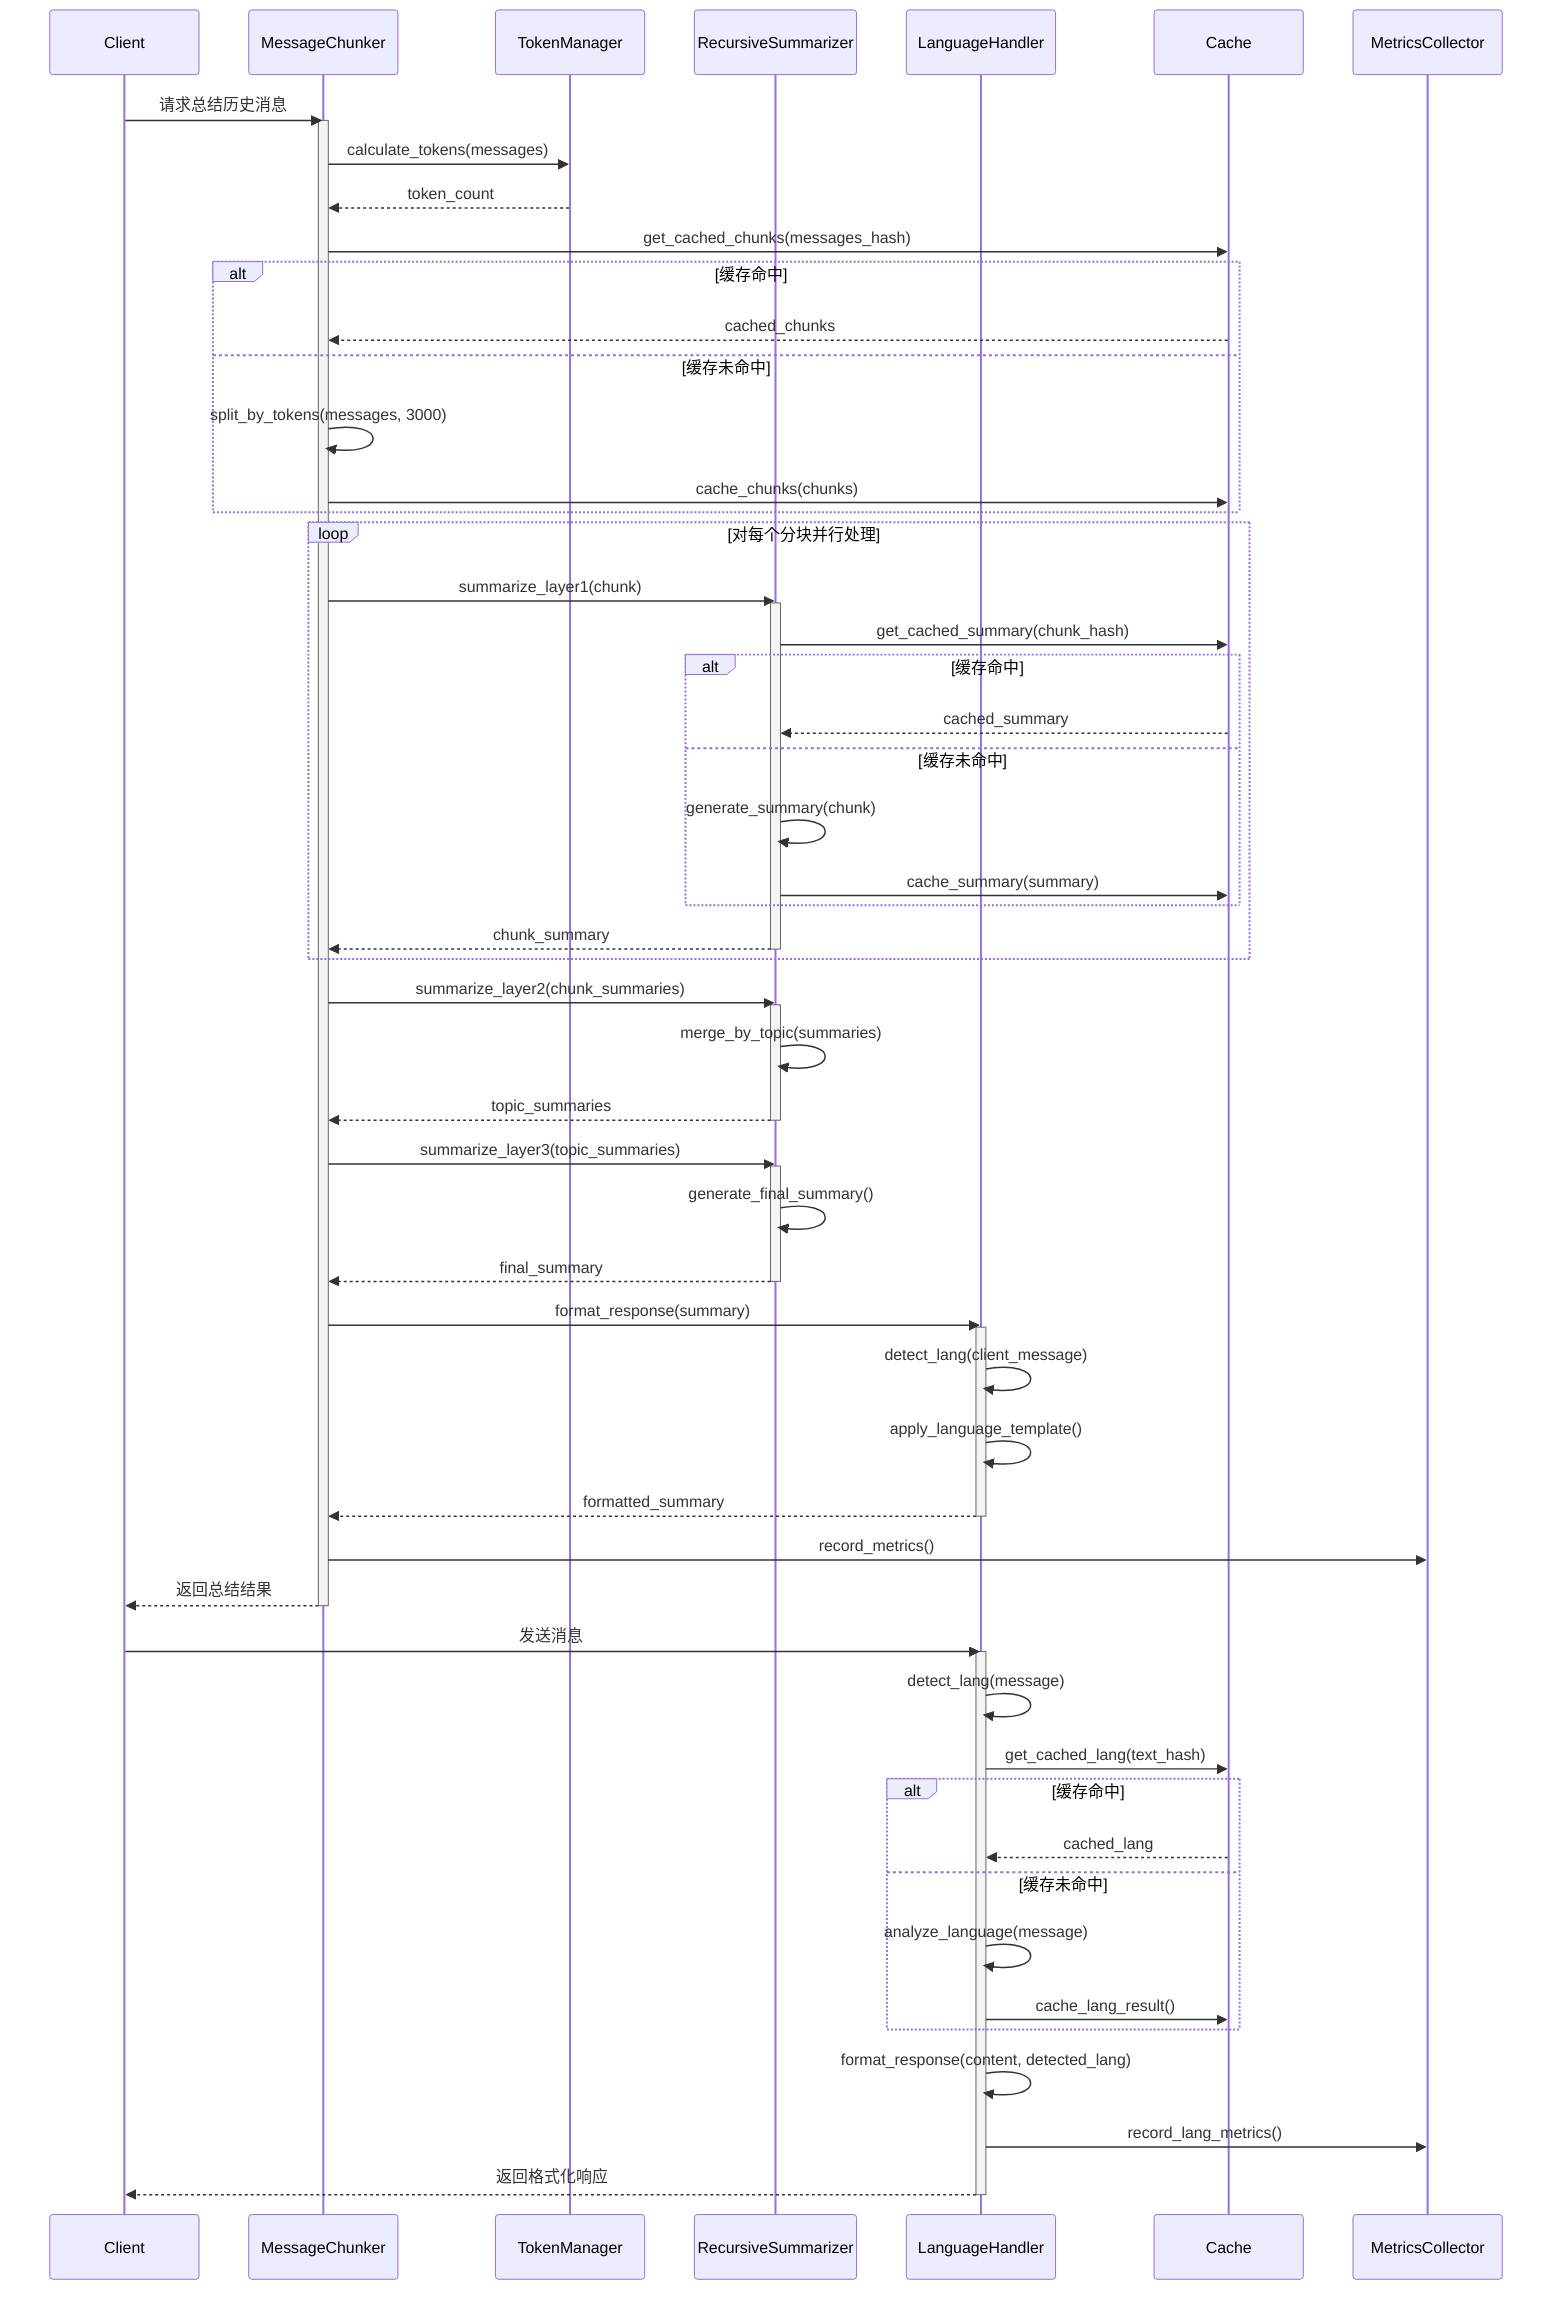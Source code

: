 sequenceDiagram
    participant Client
    participant CM as MessageChunker
    participant TM as TokenManager
    participant RS as RecursiveSummarizer
    participant LH as LanguageHandler
    participant Cache
    participant MC as MetricsCollector

    Client->>CM: 请求总结历史消息
    activate CM
    CM->>TM: calculate_tokens(messages)
    TM-->>CM: token_count

    CM->>Cache: get_cached_chunks(messages_hash)
    alt 缓存命中
        Cache-->>CM: cached_chunks
    else 缓存未命中
        CM->>CM: split_by_tokens(messages, 3000)
        CM->>Cache: cache_chunks(chunks)
    end

    loop 对每个分块并行处理
        CM->>RS: summarize_layer1(chunk)
        activate RS
        RS->>Cache: get_cached_summary(chunk_hash)
        alt 缓存命中
            Cache-->>RS: cached_summary
        else 缓存未命中
            RS->>RS: generate_summary(chunk)
            RS->>Cache: cache_summary(summary)
        end
        RS-->>CM: chunk_summary
        deactivate RS
    end

    CM->>RS: summarize_layer2(chunk_summaries)
    activate RS
    RS->>RS: merge_by_topic(summaries)
    RS-->>CM: topic_summaries
    deactivate RS

    CM->>RS: summarize_layer3(topic_summaries)
    activate RS
    RS->>RS: generate_final_summary()
    RS-->>CM: final_summary
    deactivate RS

    CM->>LH: format_response(summary)
    activate LH
    LH->>LH: detect_lang(client_message)
    LH->>LH: apply_language_template()
    LH-->>CM: formatted_summary
    deactivate LH

    CM->>MC: record_metrics()
    CM-->>Client: 返回总结结果
    deactivate CM

    Client->>LH: 发送消息
    activate LH
    LH->>LH: detect_lang(message)
    LH->>Cache: get_cached_lang(text_hash)
    alt 缓存命中
        Cache-->>LH: cached_lang
    else 缓存未命中
        LH->>LH: analyze_language(message)
        LH->>Cache: cache_lang_result()
    end

    LH->>LH: format_response(content, detected_lang)
    LH->>MC: record_lang_metrics()
    LH-->>Client: 返回格式化响应
    deactivate LH